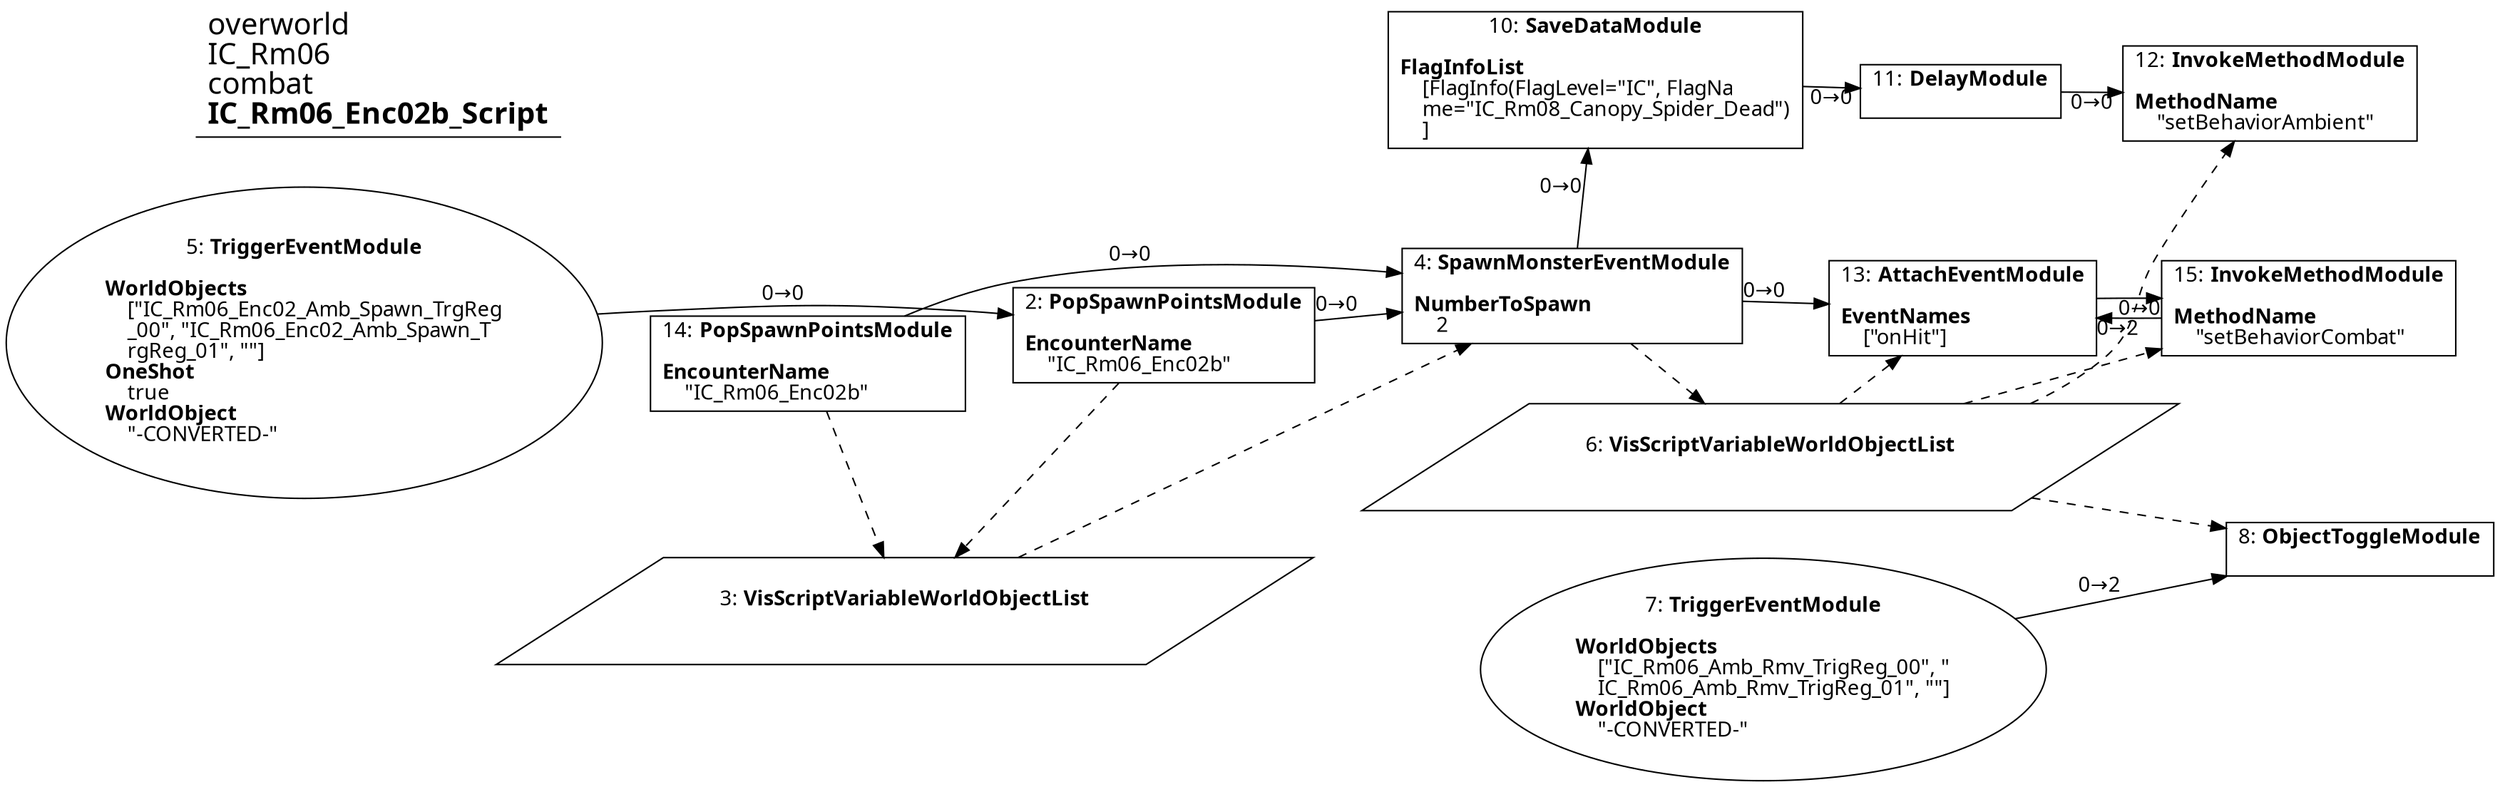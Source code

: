 digraph {
    layout = fdp;
    overlap = prism;
    sep = "+16";
    splines = spline;

    node [ shape = box ];

    graph [ fontname = "Segoe UI" ];
    node [ fontname = "Segoe UI" ];
    edge [ fontname = "Segoe UI" ];

    2 [ label = <2: <b>PopSpawnPointsModule</b><br/><br/><b>EncounterName</b><br align="left"/>    &quot;IC_Rm06_Enc02b&quot;<br align="left"/>> ];
    2 [ pos = "0.29200003,-0.46!" ];
    2 -> 4 [ label = "0→0" ];
    2 -> 3 [ style = dashed ];

    3 [ label = <3: <b>VisScriptVariableWorldObjectList</b><br/><br/>> ];
    3 [ shape = parallelogram ]
    3 [ pos = "0.572,-0.652!" ];

    4 [ label = <4: <b>SpawnMonsterEventModule</b><br/><br/><b>NumberToSpawn</b><br align="left"/>    2<br align="left"/>> ];
    4 [ pos = "0.841,-0.46!" ];
    4 -> 10 [ label = "0→0" ];
    4 -> 13 [ label = "0→0" ];
    3 -> 4 [ style = dashed ];
    4 -> 6 [ style = dashed ];

    5 [ label = <5: <b>TriggerEventModule</b><br/><br/><b>WorldObjects</b><br align="left"/>    [&quot;IC_Rm06_Enc02_Amb_Spawn_TrgReg<br align="left"/>    _00&quot;, &quot;IC_Rm06_Enc02_Amb_Spawn_T<br align="left"/>    rgReg_01&quot;, &quot;&quot;]<br align="left"/><b>OneShot</b><br align="left"/>    true<br align="left"/><b>WorldObject</b><br align="left"/>    &quot;-CONVERTED-&quot;<br align="left"/>> ];
    5 [ shape = oval ]
    5 [ pos = "0.010000001,-0.46!" ];
    5 -> 2 [ label = "0→0" ];

    6 [ label = <6: <b>VisScriptVariableWorldObjectList</b><br/><br/>> ];
    6 [ shape = parallelogram ]
    6 [ pos = "1.22,-0.62600005!" ];

    7 [ label = <7: <b>TriggerEventModule</b><br/><br/><b>WorldObjects</b><br align="left"/>    [&quot;IC_Rm06_Amb_Rmv_TrigReg_00&quot;, &quot;<br align="left"/>    IC_Rm06_Amb_Rmv_TrigReg_01&quot;, &quot;&quot;]<br align="left"/><b>WorldObject</b><br align="left"/>    &quot;-CONVERTED-&quot;<br align="left"/>> ];
    7 [ shape = oval ]
    7 [ pos = "1.222,-0.72700006!" ];
    7 -> 8 [ label = "0→2" ];

    8 [ label = <8: <b>ObjectToggleModule</b><br/><br/>> ];
    8 [ pos = "1.6060001,-0.68100005!" ];
    6 -> 8 [ style = dashed ];

    10 [ label = <10: <b>SaveDataModule</b><br/><br/><b>FlagInfoList</b><br align="left"/>    [FlagInfo(FlagLevel=&quot;IC&quot;, FlagNa<br align="left"/>    me=&quot;IC_Rm08_Canopy_Spider_Dead&quot;)<br align="left"/>    ]<br align="left"/>> ];
    10 [ pos = "1.2190001,-0.14400001!" ];
    10 -> 11 [ label = "0→0" ];

    11 [ label = <11: <b>DelayModule</b><br/><br/>> ];
    11 [ pos = "1.4480001,-0.14500001!" ];
    11 -> 12 [ label = "0→0" ];

    12 [ label = <12: <b>InvokeMethodModule</b><br/><br/><b>MethodName</b><br align="left"/>    &quot;setBehaviorAmbient&quot;<br align="left"/>> ];
    12 [ pos = "1.692,-0.14400001!" ];
    6 -> 12 [ style = dashed ];

    13 [ label = <13: <b>AttachEventModule</b><br/><br/><b>EventNames</b><br align="left"/>    [&quot;onHit&quot;]<br align="left"/>> ];
    13 [ pos = "1.4460001,-0.45200002!" ];
    13 -> 15 [ label = "0→0" ];
    6 -> 13 [ style = dashed ];

    14 [ label = <14: <b>PopSpawnPointsModule</b><br/><br/><b>EncounterName</b><br align="left"/>    &quot;IC_Rm06_Enc02b&quot;<br align="left"/>> ];
    14 [ pos = "0.29200003,-0.46!" ];
    14 -> 4 [ label = "0→0" ];
    14 -> 3 [ style = dashed ];

    15 [ label = <15: <b>InvokeMethodModule</b><br/><br/><b>MethodName</b><br align="left"/>    &quot;setBehaviorCombat&quot;<br align="left"/>> ];
    15 [ pos = "1.6700001,-0.45200002!" ];
    15 -> 13 [ label = "0→2" ];
    6 -> 15 [ style = dashed ];

    title [ pos = "0.009000001,-0.143!" ];
    title [ shape = underline ];
    title [ label = <<font point-size="20">overworld<br align="left"/>IC_Rm06<br align="left"/>combat<br align="left"/><b>IC_Rm06_Enc02b_Script</b><br align="left"/></font>> ];
}
